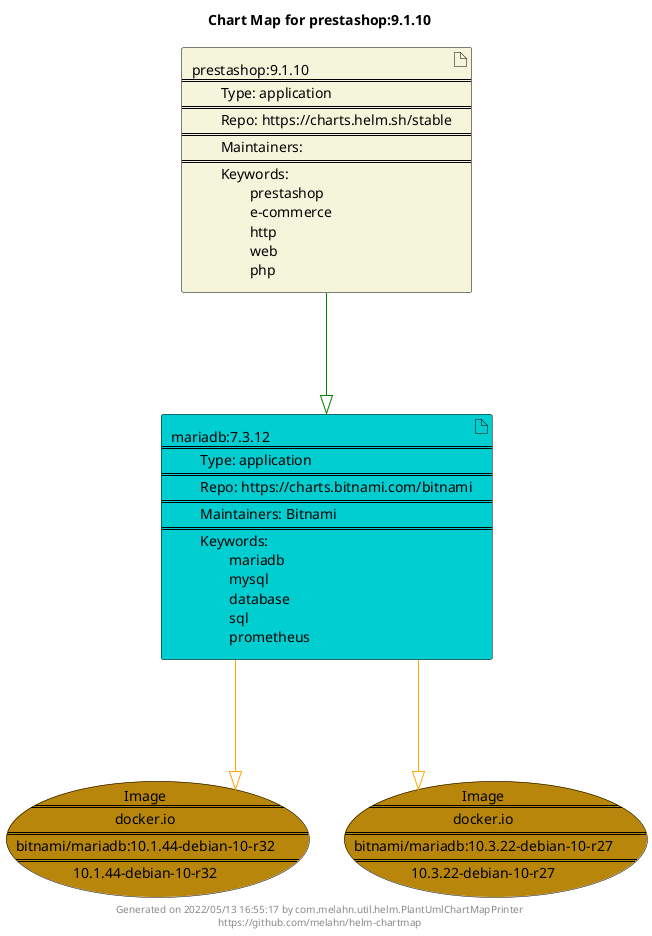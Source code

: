 @startuml
skinparam linetype ortho
skinparam backgroundColor white
skinparam usecaseBorderColor black
skinparam usecaseArrowColor LightSlateGray
skinparam artifactBorderColor black
skinparam artifactArrowColor LightSlateGray

title Chart Map for prestashop:9.1.10

'There are 2 referenced Helm Charts
artifact "mariadb:7.3.12\n====\n\tType: application\n====\n\tRepo: https://charts.bitnami.com/bitnami\n====\n\tMaintainers: Bitnami\n====\n\tKeywords: \n\t\tmariadb\n\t\tmysql\n\t\tdatabase\n\t\tsql\n\t\tprometheus" as mariadb_7_3_12 #DarkTurquoise
artifact "prestashop:9.1.10\n====\n\tType: application\n====\n\tRepo: https://charts.helm.sh/stable\n====\n\tMaintainers: \n====\n\tKeywords: \n\t\tprestashop\n\t\te-commerce\n\t\thttp\n\t\tweb\n\t\tphp" as prestashop_9_1_10 #Beige

'There are 2 referenced Docker Images
usecase "Image\n====\ndocker.io\n====\nbitnami/mariadb:10.1.44-debian-10-r32\n====\n10.1.44-debian-10-r32" as docker_io_bitnami_mariadb_10_1_44_debian_10_r32 #DarkGoldenRod
usecase "Image\n====\ndocker.io\n====\nbitnami/mariadb:10.3.22-debian-10-r27\n====\n10.3.22-debian-10-r27" as docker_io_bitnami_mariadb_10_3_22_debian_10_r27 #DarkGoldenRod

'Chart Dependencies
prestashop_9_1_10--[#green]-|>mariadb_7_3_12
mariadb_7_3_12--[#orange]-|>docker_io_bitnami_mariadb_10_1_44_debian_10_r32
mariadb_7_3_12--[#orange]-|>docker_io_bitnami_mariadb_10_3_22_debian_10_r27

center footer Generated on 2022/05/13 16:55:17 by com.melahn.util.helm.PlantUmlChartMapPrinter\nhttps://github.com/melahn/helm-chartmap
@enduml

